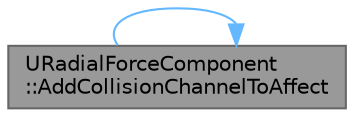 digraph "URadialForceComponent::AddCollisionChannelToAffect"
{
 // INTERACTIVE_SVG=YES
 // LATEX_PDF_SIZE
  bgcolor="transparent";
  edge [fontname=Helvetica,fontsize=10,labelfontname=Helvetica,labelfontsize=10];
  node [fontname=Helvetica,fontsize=10,shape=box,height=0.2,width=0.4];
  rankdir="LR";
  Node1 [id="Node000001",label="URadialForceComponent\l::AddCollisionChannelToAffect",height=0.2,width=0.4,color="gray40", fillcolor="grey60", style="filled", fontcolor="black",tooltip="Add a collision channel for this radial force to affect."];
  Node1 -> Node1 [id="edge1_Node000001_Node000001",color="steelblue1",style="solid",tooltip=" "];
}
